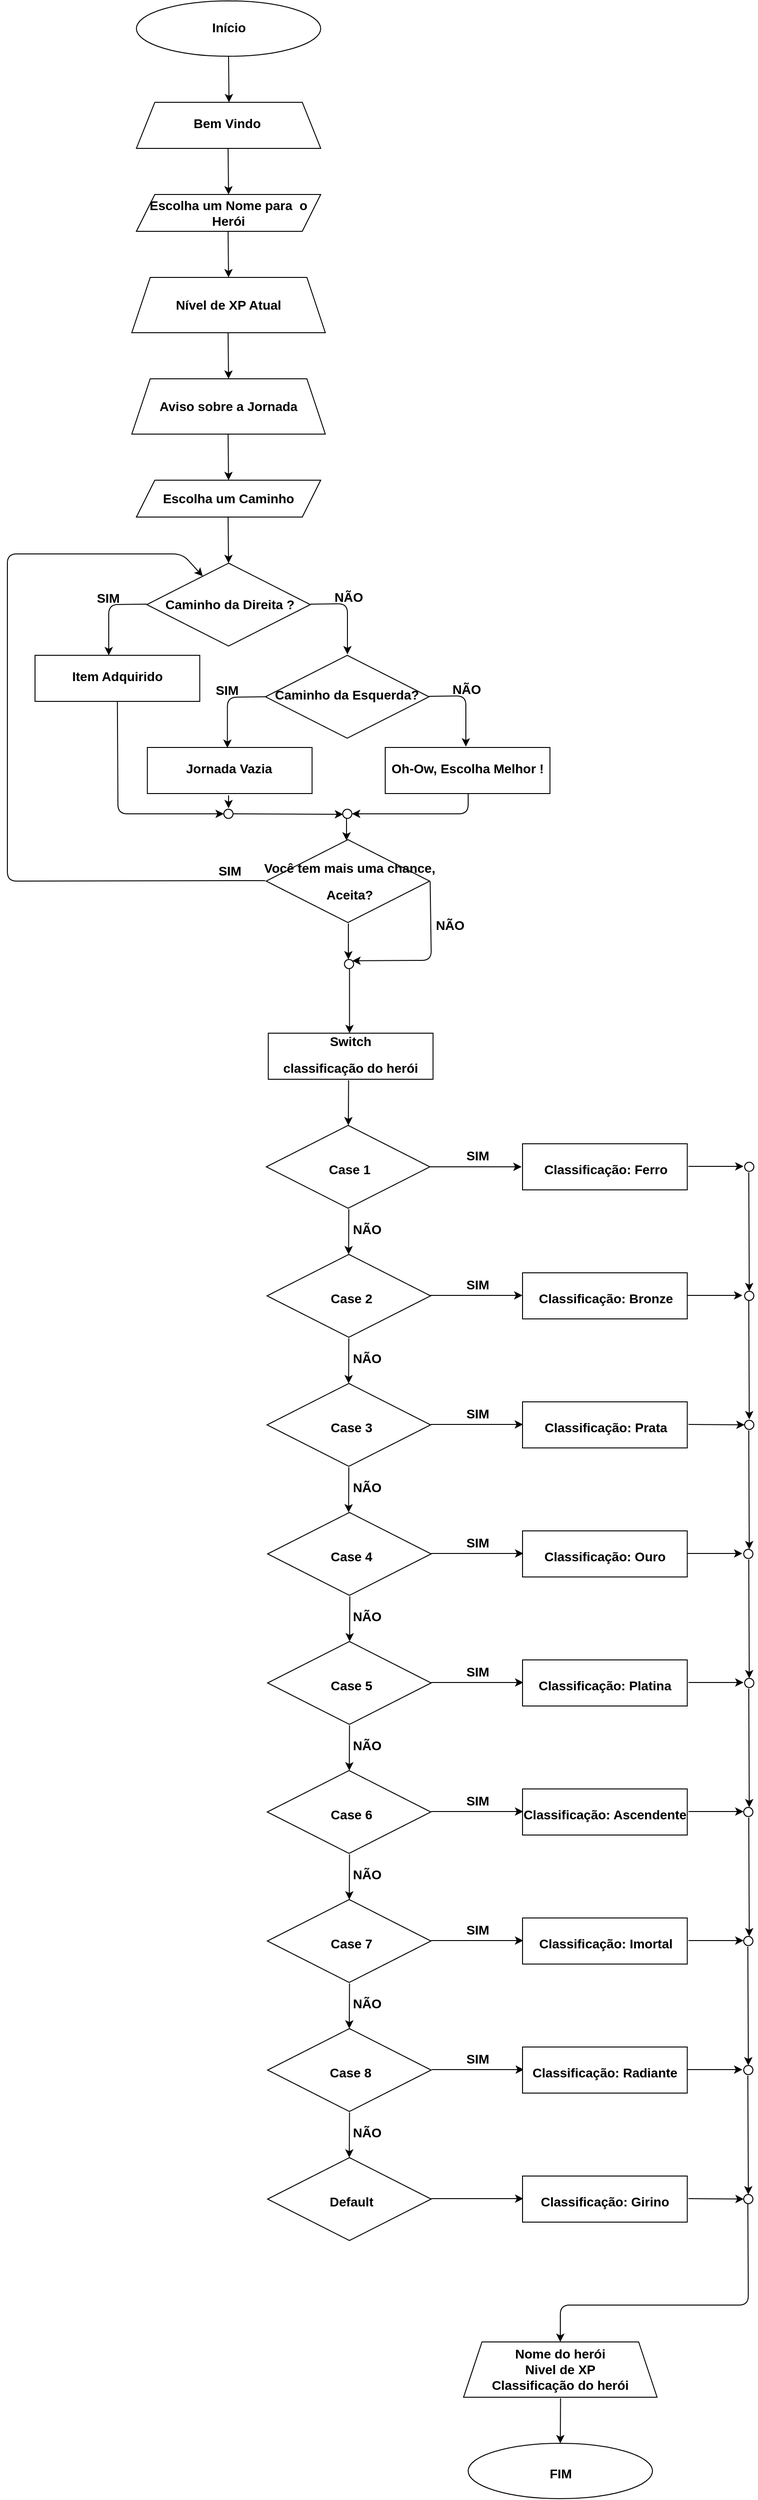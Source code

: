 <mxfile>
    <diagram id="aFlX0NpjBuw2voyJKrS8" name="Page-1">
        <mxGraphModel dx="836" dy="547" grid="1" gridSize="10" guides="1" tooltips="1" connect="1" arrows="1" fold="1" page="1" pageScale="1" pageWidth="850" pageHeight="1100" math="0" shadow="0">
            <root>
                <mxCell id="0"/>
                <mxCell id="1" parent="0"/>
                <mxCell id="10" value="" style="ellipse;whiteSpace=wrap;html=1;" parent="1" vertex="1">
                    <mxGeometry x="180" y="20" width="200" height="60" as="geometry"/>
                </mxCell>
                <mxCell id="12" value="" style="shape=trapezoid;perimeter=trapezoidPerimeter;whiteSpace=wrap;html=1;fixedSize=1;" parent="1" vertex="1">
                    <mxGeometry x="180" y="130" width="200" height="50" as="geometry"/>
                </mxCell>
                <mxCell id="13" value="" style="endArrow=classic;html=1;entryX=0.5;entryY=0;entryDx=0;entryDy=0;" parent="1" edge="1">
                    <mxGeometry width="50" height="50" relative="1" as="geometry">
                        <mxPoint x="279.5" y="180" as="sourcePoint"/>
                        <mxPoint x="280" y="230" as="targetPoint"/>
                    </mxGeometry>
                </mxCell>
                <mxCell id="14" value="&lt;font style=&quot;font-size: 14px;&quot;&gt;Início&lt;/font&gt;" style="text;strokeColor=none;fillColor=none;html=1;fontSize=24;fontStyle=1;verticalAlign=middle;align=center;" parent="1" vertex="1">
                    <mxGeometry x="190" y="26" width="180" height="40" as="geometry"/>
                </mxCell>
                <mxCell id="16" value="&lt;font style=&quot;font-size: 14px;&quot;&gt;Bem Vindo&amp;nbsp;&lt;/font&gt;" style="text;strokeColor=none;fillColor=none;html=1;fontSize=24;fontStyle=1;verticalAlign=middle;align=center;" parent="1" vertex="1">
                    <mxGeometry x="190" y="130" width="180" height="40" as="geometry"/>
                </mxCell>
                <mxCell id="17" value="&lt;b&gt;&lt;font style=&quot;font-size: 14px;&quot;&gt;Escolha um Nome para&amp;nbsp; o Herói&lt;/font&gt;&lt;/b&gt;" style="shape=parallelogram;perimeter=parallelogramPerimeter;whiteSpace=wrap;html=1;fixedSize=1;" parent="1" vertex="1">
                    <mxGeometry x="180" y="230" width="200" height="40" as="geometry"/>
                </mxCell>
                <mxCell id="19" value="" style="endArrow=classic;html=1;entryX=0.5;entryY=0;entryDx=0;entryDy=0;" parent="1" edge="1">
                    <mxGeometry width="50" height="50" relative="1" as="geometry">
                        <mxPoint x="279.5" y="270" as="sourcePoint"/>
                        <mxPoint x="280" y="320" as="targetPoint"/>
                    </mxGeometry>
                </mxCell>
                <mxCell id="20" value="" style="endArrow=classic;html=1;entryX=0.5;entryY=0;entryDx=0;entryDy=0;" parent="1" edge="1">
                    <mxGeometry width="50" height="50" relative="1" as="geometry">
                        <mxPoint x="280" y="80" as="sourcePoint"/>
                        <mxPoint x="280.5" y="130" as="targetPoint"/>
                    </mxGeometry>
                </mxCell>
                <mxCell id="22" value="&lt;b&gt;&lt;font style=&quot;font-size: 14px;&quot;&gt;Nível de XP Atual&lt;/font&gt;&lt;/b&gt;" style="shape=trapezoid;perimeter=trapezoidPerimeter;whiteSpace=wrap;html=1;fixedSize=1;" parent="1" vertex="1">
                    <mxGeometry x="175" y="320" width="210" height="60" as="geometry"/>
                </mxCell>
                <mxCell id="25" value="" style="endArrow=classic;html=1;entryX=0.5;entryY=0;entryDx=0;entryDy=0;" parent="1" edge="1">
                    <mxGeometry width="50" height="50" relative="1" as="geometry">
                        <mxPoint x="279.5" y="380" as="sourcePoint"/>
                        <mxPoint x="280" y="430" as="targetPoint"/>
                    </mxGeometry>
                </mxCell>
                <mxCell id="26" value="&lt;b&gt;&lt;font style=&quot;font-size: 14px;&quot;&gt;Aviso sobre a Jornada&lt;/font&gt;&lt;/b&gt;" style="shape=trapezoid;perimeter=trapezoidPerimeter;whiteSpace=wrap;html=1;fixedSize=1;" parent="1" vertex="1">
                    <mxGeometry x="175" y="430" width="210" height="60" as="geometry"/>
                </mxCell>
                <mxCell id="29" value="" style="endArrow=classic;html=1;entryX=0.5;entryY=0;entryDx=0;entryDy=0;" parent="1" edge="1">
                    <mxGeometry width="50" height="50" relative="1" as="geometry">
                        <mxPoint x="279.5" y="490" as="sourcePoint"/>
                        <mxPoint x="280" y="540" as="targetPoint"/>
                    </mxGeometry>
                </mxCell>
                <mxCell id="30" value="&lt;b&gt;&lt;font style=&quot;font-size: 14px;&quot;&gt;Escolha um Caminho&lt;/font&gt;&lt;/b&gt;" style="shape=parallelogram;perimeter=parallelogramPerimeter;whiteSpace=wrap;html=1;fixedSize=1;" parent="1" vertex="1">
                    <mxGeometry x="180" y="540" width="200" height="40" as="geometry"/>
                </mxCell>
                <mxCell id="31" value="" style="endArrow=classic;html=1;entryX=0.5;entryY=0;entryDx=0;entryDy=0;" parent="1" edge="1">
                    <mxGeometry width="50" height="50" relative="1" as="geometry">
                        <mxPoint x="279.5" y="580" as="sourcePoint"/>
                        <mxPoint x="280" y="630" as="targetPoint"/>
                    </mxGeometry>
                </mxCell>
                <mxCell id="34" value="" style="rhombus;whiteSpace=wrap;html=1;" parent="1" vertex="1">
                    <mxGeometry x="191.25" y="630" width="177.5" height="90" as="geometry"/>
                </mxCell>
                <mxCell id="35" value="&lt;font style=&quot;font-size: 14px;&quot;&gt;Caminho da Direita ?&lt;/font&gt;" style="text;strokeColor=none;fillColor=none;html=1;fontSize=24;fontStyle=1;verticalAlign=middle;align=center;" parent="1" vertex="1">
                    <mxGeometry x="191.25" y="652" width="180" height="40" as="geometry"/>
                </mxCell>
                <mxCell id="38" value="" style="endArrow=classic;html=1;" parent="1" edge="1">
                    <mxGeometry width="50" height="50" relative="1" as="geometry">
                        <mxPoint x="191.25" y="674.5" as="sourcePoint"/>
                        <mxPoint x="150" y="730" as="targetPoint"/>
                        <Array as="points">
                            <mxPoint x="150" y="675"/>
                        </Array>
                    </mxGeometry>
                </mxCell>
                <mxCell id="39" value="" style="endArrow=classic;html=1;" parent="1" edge="1">
                    <mxGeometry width="50" height="50" relative="1" as="geometry">
                        <mxPoint x="369" y="674.5" as="sourcePoint"/>
                        <mxPoint x="409" y="729" as="targetPoint"/>
                        <Array as="points">
                            <mxPoint x="409" y="674"/>
                        </Array>
                    </mxGeometry>
                </mxCell>
                <mxCell id="40" value="" style="rounded=0;whiteSpace=wrap;html=1;" parent="1" vertex="1">
                    <mxGeometry x="70" y="730" width="178.75" height="50" as="geometry"/>
                </mxCell>
                <mxCell id="41" value="&lt;span style=&quot;font-size: 14px;&quot;&gt;Item Adquirido&lt;/span&gt;" style="text;strokeColor=none;fillColor=none;html=1;fontSize=24;fontStyle=1;verticalAlign=middle;align=center;" parent="1" vertex="1">
                    <mxGeometry x="69.38" y="730" width="180" height="40" as="geometry"/>
                </mxCell>
                <mxCell id="44" value="" style="rhombus;whiteSpace=wrap;html=1;" parent="1" vertex="1">
                    <mxGeometry x="320" y="730" width="177.5" height="90" as="geometry"/>
                </mxCell>
                <mxCell id="45" value="&lt;font style=&quot;font-size: 14px;&quot;&gt;Caminho da Esquerda?&lt;/font&gt;" style="text;strokeColor=none;fillColor=none;html=1;fontSize=24;fontStyle=1;verticalAlign=middle;align=center;" parent="1" vertex="1">
                    <mxGeometry x="317.5" y="750" width="180" height="40" as="geometry"/>
                </mxCell>
                <mxCell id="46" value="" style="endArrow=classic;html=1;" parent="1" edge="1">
                    <mxGeometry width="50" height="50" relative="1" as="geometry">
                        <mxPoint x="320" y="775" as="sourcePoint"/>
                        <mxPoint x="278.75" y="830.5" as="targetPoint"/>
                        <Array as="points">
                            <mxPoint x="278.75" y="775.5"/>
                        </Array>
                    </mxGeometry>
                </mxCell>
                <mxCell id="47" value="" style="endArrow=classic;html=1;" parent="1" edge="1">
                    <mxGeometry width="50" height="50" relative="1" as="geometry">
                        <mxPoint x="497.5" y="774.5" as="sourcePoint"/>
                        <mxPoint x="537.5" y="829" as="targetPoint"/>
                        <Array as="points">
                            <mxPoint x="537.5" y="774"/>
                        </Array>
                    </mxGeometry>
                </mxCell>
                <mxCell id="48" value="" style="rounded=0;whiteSpace=wrap;html=1;" parent="1" vertex="1">
                    <mxGeometry x="191.88" y="830" width="178.75" height="50" as="geometry"/>
                </mxCell>
                <mxCell id="49" value="" style="rounded=0;whiteSpace=wrap;html=1;" parent="1" vertex="1">
                    <mxGeometry x="450" y="830" width="178.75" height="50" as="geometry"/>
                </mxCell>
                <mxCell id="50" value="&lt;span style=&quot;font-size: 14px;&quot;&gt;Jornada Vazia&amp;nbsp;&lt;/span&gt;" style="text;strokeColor=none;fillColor=none;html=1;fontSize=24;fontStyle=1;verticalAlign=middle;align=center;" parent="1" vertex="1">
                    <mxGeometry x="191.88" y="830" width="180" height="40" as="geometry"/>
                </mxCell>
                <mxCell id="51" value="&lt;span style=&quot;font-size: 14px;&quot;&gt;Oh-Ow, Escolha Melhor !&lt;/span&gt;" style="text;strokeColor=none;fillColor=none;html=1;fontSize=24;fontStyle=1;verticalAlign=middle;align=center;" parent="1" vertex="1">
                    <mxGeometry x="448.75" y="830" width="180" height="40" as="geometry"/>
                </mxCell>
                <mxCell id="52" value="&lt;span style=&quot;font-size: 14px;&quot;&gt;SIM&lt;/span&gt;" style="text;strokeColor=none;fillColor=none;html=1;fontSize=24;fontStyle=1;verticalAlign=middle;align=center;" parent="1" vertex="1">
                    <mxGeometry x="59" y="645" width="180" height="40" as="geometry"/>
                </mxCell>
                <mxCell id="53" value="&lt;span style=&quot;font-size: 14px;&quot;&gt;NÃO&lt;/span&gt;" style="text;strokeColor=none;fillColor=none;html=1;fontSize=24;fontStyle=1;verticalAlign=middle;align=center;" parent="1" vertex="1">
                    <mxGeometry x="319.5" y="644" width="180" height="40" as="geometry"/>
                </mxCell>
                <mxCell id="54" value="&lt;span style=&quot;font-size: 14px;&quot;&gt;SIM&lt;/span&gt;" style="text;strokeColor=none;fillColor=none;html=1;fontSize=24;fontStyle=1;verticalAlign=middle;align=center;" parent="1" vertex="1">
                    <mxGeometry x="187.88" y="745" width="180" height="40" as="geometry"/>
                </mxCell>
                <mxCell id="57" value="&lt;span style=&quot;font-size: 14px;&quot;&gt;NÃO&lt;/span&gt;" style="text;strokeColor=none;fillColor=none;html=1;fontSize=24;fontStyle=1;verticalAlign=middle;align=center;" parent="1" vertex="1">
                    <mxGeometry x="448" y="744" width="180" height="40" as="geometry"/>
                </mxCell>
                <mxCell id="80" value="" style="rhombus;whiteSpace=wrap;html=1;" parent="1" vertex="1">
                    <mxGeometry x="320.75" y="930" width="177.5" height="90" as="geometry"/>
                </mxCell>
                <mxCell id="81" value="&lt;span style=&quot;font-size: 14px;&quot;&gt;Você tem mais uma chance,&lt;br&gt;Aceita?&lt;/span&gt;" style="text;strokeColor=none;fillColor=none;html=1;fontSize=24;fontStyle=1;verticalAlign=middle;align=center;spacing=2;" parent="1" vertex="1">
                    <mxGeometry x="320.75" y="952" width="180" height="40" as="geometry"/>
                </mxCell>
                <mxCell id="90" value="" style="endArrow=classic;html=1;exitX=0.5;exitY=1;exitDx=0;exitDy=0;entryX=0;entryY=0.5;entryDx=0;entryDy=0;" parent="1" source="40" target="96" edge="1">
                    <mxGeometry width="50" height="50" relative="1" as="geometry">
                        <mxPoint x="124" y="970" as="sourcePoint"/>
                        <mxPoint x="200" y="930" as="targetPoint"/>
                        <Array as="points">
                            <mxPoint x="160" y="902"/>
                        </Array>
                    </mxGeometry>
                </mxCell>
                <mxCell id="96" value="" style="ellipse;whiteSpace=wrap;html=1;aspect=fixed;" parent="1" vertex="1">
                    <mxGeometry x="274.88" y="897" width="10" height="10" as="geometry"/>
                </mxCell>
                <mxCell id="102" value="" style="ellipse;whiteSpace=wrap;html=1;aspect=fixed;" parent="1" vertex="1">
                    <mxGeometry x="403.88" y="897" width="10" height="10" as="geometry"/>
                </mxCell>
                <mxCell id="104" value="" style="endArrow=classic;html=1;" parent="1" edge="1">
                    <mxGeometry width="50" height="50" relative="1" as="geometry">
                        <mxPoint x="408" y="907" as="sourcePoint"/>
                        <mxPoint x="408" y="931" as="targetPoint"/>
                    </mxGeometry>
                </mxCell>
                <mxCell id="105" value="" style="endArrow=classic;html=1;entryX=0;entryY=1;entryDx=0;entryDy=0;" parent="1" edge="1">
                    <mxGeometry width="50" height="50" relative="1" as="geometry">
                        <mxPoint x="285" y="902" as="sourcePoint"/>
                        <mxPoint x="404.344" y="902.536" as="targetPoint"/>
                    </mxGeometry>
                </mxCell>
                <mxCell id="107" value="" style="endArrow=classic;html=1;entryX=1;entryY=0.5;entryDx=0;entryDy=0;" parent="1" target="102" edge="1">
                    <mxGeometry width="50" height="50" relative="1" as="geometry">
                        <mxPoint x="540" y="880" as="sourcePoint"/>
                        <mxPoint x="540" y="950" as="targetPoint"/>
                        <Array as="points">
                            <mxPoint x="540" y="902"/>
                        </Array>
                    </mxGeometry>
                </mxCell>
                <mxCell id="108" value="" style="endArrow=classic;html=1;" parent="1" edge="1">
                    <mxGeometry width="50" height="50" relative="1" as="geometry">
                        <mxPoint x="280" y="882" as="sourcePoint"/>
                        <mxPoint x="280" y="896" as="targetPoint"/>
                    </mxGeometry>
                </mxCell>
                <mxCell id="111" value="" style="endArrow=classic;html=1;" parent="1" target="34" edge="1">
                    <mxGeometry width="50" height="50" relative="1" as="geometry">
                        <mxPoint x="319.75" y="974.5" as="sourcePoint"/>
                        <mxPoint x="240" y="620" as="targetPoint"/>
                        <Array as="points">
                            <mxPoint x="40" y="975"/>
                            <mxPoint x="40" y="620"/>
                            <mxPoint x="230" y="620"/>
                        </Array>
                    </mxGeometry>
                </mxCell>
                <mxCell id="112" value="&lt;span style=&quot;font-size: 14px;&quot;&gt;SIM&lt;/span&gt;" style="text;strokeColor=none;fillColor=none;html=1;fontSize=24;fontStyle=1;verticalAlign=middle;align=center;" parent="1" vertex="1">
                    <mxGeometry x="191" y="941" width="180" height="40" as="geometry"/>
                </mxCell>
                <mxCell id="114" value="" style="endArrow=classic;html=1;" parent="1" edge="1">
                    <mxGeometry width="50" height="50" relative="1" as="geometry">
                        <mxPoint x="410" y="1021" as="sourcePoint"/>
                        <mxPoint x="410" y="1060" as="targetPoint"/>
                    </mxGeometry>
                </mxCell>
                <mxCell id="116" value="&lt;span style=&quot;font-size: 14px;&quot;&gt;NÃO&lt;/span&gt;" style="text;strokeColor=none;fillColor=none;html=1;fontSize=24;fontStyle=1;verticalAlign=middle;align=center;" parent="1" vertex="1">
                    <mxGeometry x="430" y="1000" width="180" height="40" as="geometry"/>
                </mxCell>
                <mxCell id="118" value="" style="ellipse;whiteSpace=wrap;html=1;aspect=fixed;" parent="1" vertex="1">
                    <mxGeometry x="405.75" y="1060" width="10" height="10" as="geometry"/>
                </mxCell>
                <mxCell id="120" value="" style="endArrow=classic;html=1;entryX=1;entryY=0;entryDx=0;entryDy=0;" parent="1" target="118" edge="1">
                    <mxGeometry width="50" height="50" relative="1" as="geometry">
                        <mxPoint x="498.75" y="975.5" as="sourcePoint"/>
                        <mxPoint x="552.5" y="975.5" as="targetPoint"/>
                        <Array as="points">
                            <mxPoint x="500" y="1061"/>
                        </Array>
                    </mxGeometry>
                </mxCell>
                <mxCell id="121" value="" style="endArrow=classic;html=1;" edge="1" parent="1">
                    <mxGeometry width="50" height="50" relative="1" as="geometry">
                        <mxPoint x="411.25" y="1070" as="sourcePoint"/>
                        <mxPoint x="411.25" y="1140" as="targetPoint"/>
                    </mxGeometry>
                </mxCell>
                <mxCell id="122" value="" style="rounded=0;whiteSpace=wrap;html=1;" vertex="1" parent="1">
                    <mxGeometry x="323.12" y="1140" width="178.75" height="50" as="geometry"/>
                </mxCell>
                <mxCell id="123" value="&lt;span style=&quot;font-size: 14px;&quot;&gt;Switch&lt;/span&gt;&lt;div&gt;&lt;span style=&quot;font-size: 14px;&quot;&gt;classificação do herói&lt;/span&gt;&lt;/div&gt;" style="text;strokeColor=none;fillColor=none;html=1;fontSize=24;fontStyle=1;verticalAlign=middle;align=center;" vertex="1" parent="1">
                    <mxGeometry x="321.87" y="1140" width="180" height="40" as="geometry"/>
                </mxCell>
                <mxCell id="124" value="" style="endArrow=classic;html=1;" edge="1" parent="1">
                    <mxGeometry width="50" height="50" relative="1" as="geometry">
                        <mxPoint x="410.25" y="1191" as="sourcePoint"/>
                        <mxPoint x="410" y="1240" as="targetPoint"/>
                    </mxGeometry>
                </mxCell>
                <mxCell id="125" value="" style="rhombus;whiteSpace=wrap;html=1;" vertex="1" parent="1">
                    <mxGeometry x="321" y="1240" width="177.5" height="90" as="geometry"/>
                </mxCell>
                <mxCell id="126" value="&lt;span style=&quot;font-size: 14px;&quot;&gt;Case 1&lt;/span&gt;" style="text;strokeColor=none;fillColor=none;html=1;fontSize=24;fontStyle=1;verticalAlign=middle;align=center;" vertex="1" parent="1">
                    <mxGeometry x="321" y="1265" width="180" height="40" as="geometry"/>
                </mxCell>
                <mxCell id="128" value="" style="endArrow=classic;html=1;" edge="1" parent="1">
                    <mxGeometry width="50" height="50" relative="1" as="geometry">
                        <mxPoint x="498" y="1285" as="sourcePoint"/>
                        <mxPoint x="598" y="1285" as="targetPoint"/>
                    </mxGeometry>
                </mxCell>
                <mxCell id="129" value="" style="endArrow=classic;html=1;" edge="1" parent="1">
                    <mxGeometry width="50" height="50" relative="1" as="geometry">
                        <mxPoint x="410.5" y="1331" as="sourcePoint"/>
                        <mxPoint x="410.25" y="1380" as="targetPoint"/>
                    </mxGeometry>
                </mxCell>
                <mxCell id="130" value="" style="rhombus;whiteSpace=wrap;html=1;" vertex="1" parent="1">
                    <mxGeometry x="321.74" y="1380" width="177.5" height="90" as="geometry"/>
                </mxCell>
                <mxCell id="131" value="" style="endArrow=classic;html=1;" edge="1" parent="1">
                    <mxGeometry width="50" height="50" relative="1" as="geometry">
                        <mxPoint x="410.5" y="1471" as="sourcePoint"/>
                        <mxPoint x="410.25" y="1520" as="targetPoint"/>
                    </mxGeometry>
                </mxCell>
                <mxCell id="132" value="" style="rhombus;whiteSpace=wrap;html=1;" vertex="1" parent="1">
                    <mxGeometry x="321.75" y="1520" width="177.5" height="90" as="geometry"/>
                </mxCell>
                <mxCell id="133" value="" style="endArrow=classic;html=1;" edge="1" parent="1">
                    <mxGeometry width="50" height="50" relative="1" as="geometry">
                        <mxPoint x="410.5" y="1611" as="sourcePoint"/>
                        <mxPoint x="410.25" y="1660" as="targetPoint"/>
                    </mxGeometry>
                </mxCell>
                <mxCell id="134" value="" style="rhombus;whiteSpace=wrap;html=1;" vertex="1" parent="1">
                    <mxGeometry x="322.37" y="1660" width="177.5" height="90" as="geometry"/>
                </mxCell>
                <mxCell id="135" value="" style="endArrow=classic;html=1;" edge="1" parent="1">
                    <mxGeometry width="50" height="50" relative="1" as="geometry">
                        <mxPoint x="411.62" y="1751" as="sourcePoint"/>
                        <mxPoint x="411.37" y="1800" as="targetPoint"/>
                    </mxGeometry>
                </mxCell>
                <mxCell id="136" value="" style="rhombus;whiteSpace=wrap;html=1;" vertex="1" parent="1">
                    <mxGeometry x="322.37" y="1800" width="177.5" height="90" as="geometry"/>
                </mxCell>
                <mxCell id="137" value="" style="endArrow=classic;html=1;" edge="1" parent="1">
                    <mxGeometry width="50" height="50" relative="1" as="geometry">
                        <mxPoint x="411.25" y="1891" as="sourcePoint"/>
                        <mxPoint x="411" y="1940" as="targetPoint"/>
                    </mxGeometry>
                </mxCell>
                <mxCell id="138" value="" style="rhombus;whiteSpace=wrap;html=1;" vertex="1" parent="1">
                    <mxGeometry x="322" y="1940" width="177.5" height="90" as="geometry"/>
                </mxCell>
                <mxCell id="139" value="" style="endArrow=classic;html=1;" edge="1" parent="1">
                    <mxGeometry width="50" height="50" relative="1" as="geometry">
                        <mxPoint x="411.25" y="2031" as="sourcePoint"/>
                        <mxPoint x="411" y="2080" as="targetPoint"/>
                    </mxGeometry>
                </mxCell>
                <mxCell id="140" value="" style="rhombus;whiteSpace=wrap;html=1;" vertex="1" parent="1">
                    <mxGeometry x="322.12" y="2080" width="177.5" height="90" as="geometry"/>
                </mxCell>
                <mxCell id="141" value="" style="endArrow=classic;html=1;" edge="1" parent="1">
                    <mxGeometry width="50" height="50" relative="1" as="geometry">
                        <mxPoint x="411.25" y="2171" as="sourcePoint"/>
                        <mxPoint x="411" y="2220" as="targetPoint"/>
                    </mxGeometry>
                </mxCell>
                <mxCell id="142" value="" style="rhombus;whiteSpace=wrap;html=1;" vertex="1" parent="1">
                    <mxGeometry x="322.37" y="2220" width="177.5" height="90" as="geometry"/>
                </mxCell>
                <mxCell id="143" value="" style="endArrow=classic;html=1;" edge="1" parent="1">
                    <mxGeometry width="50" height="50" relative="1" as="geometry">
                        <mxPoint x="411.25" y="2311" as="sourcePoint"/>
                        <mxPoint x="411" y="2360" as="targetPoint"/>
                    </mxGeometry>
                </mxCell>
                <mxCell id="144" value="" style="rhombus;whiteSpace=wrap;html=1;" vertex="1" parent="1">
                    <mxGeometry x="322.37" y="2360" width="177.5" height="90" as="geometry"/>
                </mxCell>
                <mxCell id="145" value="" style="endArrow=classic;html=1;" edge="1" parent="1">
                    <mxGeometry width="50" height="50" relative="1" as="geometry">
                        <mxPoint x="498.87" y="1424.5" as="sourcePoint"/>
                        <mxPoint x="598.87" y="1424.5" as="targetPoint"/>
                    </mxGeometry>
                </mxCell>
                <mxCell id="146" value="" style="endArrow=classic;html=1;" edge="1" parent="1">
                    <mxGeometry width="50" height="50" relative="1" as="geometry">
                        <mxPoint x="499.5" y="1564.5" as="sourcePoint"/>
                        <mxPoint x="599.5" y="1564.5" as="targetPoint"/>
                    </mxGeometry>
                </mxCell>
                <mxCell id="147" value="" style="endArrow=classic;html=1;" edge="1" parent="1">
                    <mxGeometry width="50" height="50" relative="1" as="geometry">
                        <mxPoint x="499.87" y="1704.5" as="sourcePoint"/>
                        <mxPoint x="599.87" y="1704.5" as="targetPoint"/>
                    </mxGeometry>
                </mxCell>
                <mxCell id="148" value="" style="endArrow=classic;html=1;" edge="1" parent="1">
                    <mxGeometry width="50" height="50" relative="1" as="geometry">
                        <mxPoint x="499.87" y="1844.5" as="sourcePoint"/>
                        <mxPoint x="599.87" y="1844.5" as="targetPoint"/>
                    </mxGeometry>
                </mxCell>
                <mxCell id="149" value="" style="endArrow=classic;html=1;" edge="1" parent="1">
                    <mxGeometry width="50" height="50" relative="1" as="geometry">
                        <mxPoint x="499.75" y="1984.5" as="sourcePoint"/>
                        <mxPoint x="599.75" y="1984.5" as="targetPoint"/>
                    </mxGeometry>
                </mxCell>
                <mxCell id="150" value="" style="endArrow=classic;html=1;" edge="1" parent="1">
                    <mxGeometry width="50" height="50" relative="1" as="geometry">
                        <mxPoint x="499.75" y="2124.5" as="sourcePoint"/>
                        <mxPoint x="599.75" y="2124.5" as="targetPoint"/>
                    </mxGeometry>
                </mxCell>
                <mxCell id="151" value="" style="endArrow=classic;html=1;" edge="1" parent="1">
                    <mxGeometry width="50" height="50" relative="1" as="geometry">
                        <mxPoint x="500.5" y="2264.5" as="sourcePoint"/>
                        <mxPoint x="600.5" y="2264.5" as="targetPoint"/>
                    </mxGeometry>
                </mxCell>
                <mxCell id="152" value="" style="endArrow=classic;html=1;" edge="1" parent="1">
                    <mxGeometry width="50" height="50" relative="1" as="geometry">
                        <mxPoint x="499.87" y="2404.5" as="sourcePoint"/>
                        <mxPoint x="599.87" y="2404.5" as="targetPoint"/>
                    </mxGeometry>
                </mxCell>
                <mxCell id="153" value="&lt;span style=&quot;font-size: 14px;&quot;&gt;Case 2&lt;/span&gt;&lt;span style=&quot;font-family: monospace; font-size: 0px; font-weight: 400; text-align: start;&quot;&gt;%3CmxGraphModel%3E%3Croot%3E%3CmxCell%20id%3D%220%22%2F%3E%3CmxCell%20id%3D%221%22%20parent%3D%220%22%2F%3E%3CmxCell%20id%3D%222%22%20value%3D%22%26lt%3Bspan%20style%3D%26quot%3Bfont-size%3A%2014px%3B%26quot%3B%26gt%3BCase%201%26lt%3B%2Fspan%26gt%3B%22%20style%3D%22text%3BstrokeColor%3Dnone%3BfillColor%3Dnone%3Bhtml%3D1%3BfontSize%3D24%3BfontStyle%3D1%3BverticalAlign%3Dmiddle%3Balign%3Dcenter%3B%22%20vertex%3D%221%22%20parent%3D%221%22%3E%3CmxGeometry%20x%3D%22321%22%20y%3D%221265%22%20width%3D%22180%22%20height%3D%2240%22%20as%3D%22geometry%22%2F%3E%3C%2FmxCell%3E%3C%2Froot%3E%3C%2FmxGraphModel%3E&lt;/span&gt;" style="text;strokeColor=none;fillColor=none;html=1;fontSize=24;fontStyle=1;verticalAlign=middle;align=center;" vertex="1" parent="1">
                    <mxGeometry x="323.12" y="1405" width="180" height="40" as="geometry"/>
                </mxCell>
                <mxCell id="154" value="&lt;span style=&quot;font-size: 14px;&quot;&gt;Case 3&lt;/span&gt;&lt;span style=&quot;font-family: monospace; font-size: 0px; font-weight: 400; text-align: start;&quot;&gt;%3CmxGraphModel%3E%3Croot%3E%3CmxCell%20id%3D%220%22%2F%3E%3CmxCell%20id%3D%221%22%20parent%3D%220%22%2F%3E%3CmxCell%20id%3D%222%22%20value%3D%22%26lt%3Bspan%20style%3D%26quot%3Bfont-size%3A%2014px%3B%26quot%3B%26gt%3BCase%201%26lt%3B%2Fspan%26gt%3B%22%20style%3D%22text%3BstrokeColor%3Dnone%3BfillColor%3Dnone%3Bhtml%3D1%3BfontSize%3D24%3BfontStyle%3D1%3BverticalAlign%3Dmiddle%3Balign%3Dcenter%3B%22%20vertex%3D%221%22%20parent%3D%221%22%3E%3CmxGeometry%20x%3D%22321%22%20y%3D%221265%22%20width%3D%22180%22%20height%3D%2240%22%20as%3D%22geometry%22%2F%3E%3C%2FmxCell%3E%3C%2Froot%3E%3C%2FmxGraphModel%3&lt;/span&gt;" style="text;strokeColor=none;fillColor=none;html=1;fontSize=24;fontStyle=1;verticalAlign=middle;align=center;" vertex="1" parent="1">
                    <mxGeometry x="323.12" y="1545" width="180" height="40" as="geometry"/>
                </mxCell>
                <mxCell id="155" value="&lt;span style=&quot;font-size: 14px;&quot;&gt;Case 4&lt;/span&gt;&lt;span style=&quot;font-family: monospace; font-size: 0px; font-weight: 400; text-align: start;&quot;&gt;%3CmxGraphModel%3E%3Croot%3E%3CmxCell%20id%3D%220%22%2F%3E%3CmxCell%20id%3D%221%22%20parent%3D%220%22%2F%3E%3CmxCell%20id%3D%222%22%20value%3D%22%26lt%3Bspan%20style%3D%26quot%3Bfont-size%3A%2014px%3B%26quot%3B%26gt%3BCase%201%26lt%3B%2Fspan%26gt%3B%22%20style%3D%22text%3BstrokeColor%3Dnone%3BfillColor%3Dnone%3Bhtml%3D1%3BfontSize%3D24%3BfontStyle%3D1%3BverticalAlign%3Dmiddle%3Balign%3Dcenter%3B%22%20vertex%3D%221%22%20parent%3D%221%22%3E%3CmxGeometry%20x%3D%22321%22%20y%3D%221265%22%20width%3D%22180%22%20height%3D%2240%22%20as%3D%22geometry%22%2F%3E%3C%2FmxCell%3E%3C%2Froot%3E%3C%2FmxGraphModel%3&lt;/span&gt;" style="text;strokeColor=none;fillColor=none;html=1;fontSize=24;fontStyle=1;verticalAlign=middle;align=center;" vertex="1" parent="1">
                    <mxGeometry x="323.12" y="1685" width="180" height="40" as="geometry"/>
                </mxCell>
                <mxCell id="156" value="&lt;span style=&quot;font-size: 14px;&quot;&gt;Case 5&lt;/span&gt;&lt;span style=&quot;font-family: monospace; font-size: 0px; font-weight: 400; text-align: start;&quot;&gt;%3CmxGraphModel%3E%3Croot%3E%3CmxCell%20id%3D%220%22%2F%3E%3CmxCell%20id%3D%221%22%20parent%3D%220%22%2F%3E%3CmxCell%20id%3D%222%22%20value%3D%22%26lt%3Bspan%20style%3D%26quot%3Bfont-size%3A%2014px%3B%26quot%3B%26gt%3BCase%201%26lt%3B%2Fspan%26gt%3B%22%20style%3D%22text%3BstrokeColor%3Dnone%3BfillColor%3Dnone%3Bhtml%3D1%3BfontSize%3D24%3BfontStyle%3D1%3BverticalAlign%3Dmiddle%3Balign%3Dcenter%3B%22%20vertex%3D%221%22%20parent%3D%221%22%3E%3CmxGeometry%20x%3D%22321%22%20y%3D%221265%22%20width%3D%22180%22%20height%3D%2240%22%20as%3D%22geometry%22%2F%3E%3C%2FmxCell%3E%3C%2Froot%3E%3C%2FmxGraphModel%&lt;/span&gt;" style="text;strokeColor=none;fillColor=none;html=1;fontSize=24;fontStyle=1;verticalAlign=middle;align=center;" vertex="1" parent="1">
                    <mxGeometry x="323.12" y="1825" width="180" height="40" as="geometry"/>
                </mxCell>
                <mxCell id="157" value="&lt;span style=&quot;font-size: 14px;&quot;&gt;Case 6&lt;/span&gt;&lt;span style=&quot;font-family: monospace; font-size: 0px; font-weight: 400; text-align: start;&quot;&gt;%3CmxGraphModel%3E%3Croot%3E%3CmxCell%20id%3D%220%22%2F%3E%3CmxCell%20id%3D%221%22%20parent%3D%220%22%2F%3E%3CmxCell%20id%3D%222%22%20value%3D%22%26lt%3Bspan%20style%3D%26quot%3Bfont-size%3A%2014px%3B%26quot%3B%26gt%3BCase%205%26lt%3B%2Fspan%26gt%3B%26lt%3Bspan%20style%3D%26quot%3Bfont-family%3A%20monospace%3B%20font-size%3A%200px%3B%20font-weight%3A%20400%3B%20text-align%3A%20start%3B%26quot%3B%26gt%3B%253CmxGraphModel%253E%253Croot%253E%253CmxCell%2520id%253D%25220%2522%252F%253E%253CmxCell%2520id%253D%25221%2522%2520parent%253D%25220%2522%252F%253E%253CmxCell%2520id%253D%25222%2522%2520value%253D%2522%2526lt%253Bspan%2520style%253D%2526quot%253Bfont-size%253A%252014px%253B%2526quot%253B%2526gt%253BCase%25201%2526lt%253B%252Fspan%2526gt%253B%2522%2520style%253D%2522text%253BstrokeColor%253Dnone%253BfillColor%253Dnone%253Bhtml%253D1%253BfontSize%253D24%253BfontStyle%253D1%253BverticalAlign%253Dmiddle%253Balign%253Dcenter%253B%2522%2520vertex%253D%25221%2522%2520parent%253D%25221%2522%253E%253CmxGeometry%2520x%253D%2522321%2522%2520y%253D%25221265%2522%2520width%253D%2522180%2522%2520height%253D%252240%2522%2520as%253D%2522geometry%2522%252F%253E%253C%252FmxCell%253E%253C%252Froot%253E%253C%252FmxGraphModel%25%26lt%3B%2Fspan%26gt%3B%22%20style%3D%22text%3BstrokeColor%3Dnone%3BfillColor%3Dnone%3Bhtml%3D1%3BfontSize%3D24%3BfontStyle%3D1%3BverticalAlign%3Dmiddle%3Balign%3Dcenter%3B%22%20vertex%3D%221%22%20parent%3D%221%22%3E%3CmxGeometry%20x%3D%22323.12%22%20y%3D%221825%22%20width%3D%22180%22%20height%3D%2240%22%20as%3D%22geometry%22%2F%3E%3C%2FmxCell%3E%3C%2Froot%3E%3C%2FmxGraphModel%3E&lt;/span&gt;&lt;span style=&quot;font-family: monospace; font-size: 0px; font-weight: 400; text-align: start;&quot;&gt;%3CmxGraphModel%3E%3Croot%3E%3CmxCell%20id%3D%220%22%2F%3E%3CmxCell%20id%3D%221%22%20parent%3D%220%22%2F%3E%3CmxCell%20id%3D%222%22%20value%3D%22%26lt%3Bspan%20style%3D%26quot%3Bfont-size%3A%2014px%3B%26quot%3B%26gt%3BCase%201%26lt%3B%2Fspan%26gt%3B%22%20style%3D%22text%3BstrokeColor%3Dnone%3BfillColor%3Dnone%3Bhtml%3D1%3BfontSize%3D24%3BfontStyle%3D1%3BverticalAlign%3Dmiddle%3Balign%3Dcenter%3B%22%20vertex%3D%221%22%20parent%3D%221%22%3E%3CmxGeometry%20x%3D%22321%22%20y%3D%221265%22%20width%3D%22180%22%20height%3D%2240%22%20as%3D%22geometry%22%2F%3E%3C%2FmxCell%3E%3C%2Froot%3E%3C%2FmxGraphModel%&lt;/span&gt;" style="text;strokeColor=none;fillColor=none;html=1;fontSize=24;fontStyle=1;verticalAlign=middle;align=center;" vertex="1" parent="1">
                    <mxGeometry x="323.12" y="1965" width="180" height="40" as="geometry"/>
                </mxCell>
                <mxCell id="158" value="&lt;span style=&quot;font-size: 14px;&quot;&gt;Case 7&lt;/span&gt;&lt;span style=&quot;font-family: monospace; font-size: 0px; font-weight: 400; text-align: start;&quot;&gt;%3CmxGraphModel%3E%3Croot%3E%3CmxCell%20id%3D%220%22%2F%3E%3CmxCell%20id%3D%221%22%20parent%3D%220%22%2F%3E%3CmxCell%20id%3D%222%22%20value%3D%22%26lt%3Bspan%20style%3D%26quot%3Bfont-size%3A%2014px%3B%26quot%3B%26gt%3BCase%205%26lt%3B%2Fspan%26gt%3B%26lt%3Bspan%20style%3D%26quot%3Bfont-family%3A%20monospace%3B%20font-size%3A%200px%3B%20font-weight%3A%20400%3B%20text-align%3A%20start%3B%26quot%3B%26gt%3B%253CmxGraphModel%253E%253Croot%253E%253CmxCell%2520id%253D%25220%2522%252F%253E%253CmxCell%2520id%253D%25221%2522%2520parent%253D%25220%2522%252F%253E%253CmxCell%2520id%253D%25222%2522%2520value%253D%2522%2526lt%253Bspan%2520style%253D%2526quot%253Bfont-size%253A%252014px%253B%2526quot%253B%2526gt%253BCase%25201%2526lt%253B%252Fspan%2526gt%253B%2522%2520style%253D%2522text%253BstrokeColor%253Dnone%253BfillColor%253Dnone%253Bhtml%253D1%253BfontSize%253D24%253BfontStyle%253D1%253BverticalAlign%253Dmiddle%253Balign%253Dcenter%253B%2522%2520vertex%253D%25221%2522%2520parent%253D%25221%2522%253E%253CmxGeometry%2520x%253D%2522321%2522%2520y%253D%25221265%2522%2520width%253D%2522180%2522%2520height%253D%252240%2522%2520as%253D%2522geometry%2522%252F%253E%253C%252FmxCell%253E%253C%252Froot%253E%253C%252FmxGraphModel%25%26lt%3B%2Fspan%26gt%3B%22%20style%3D%22text%3BstrokeColor%3Dnone%3BfillColor%3Dnone%3Bhtml%3D1%3BfontSize%3D24%3BfontStyle%3D1%3BverticalAlign%3Dmiddle%3Balign%3Dcenter%3B%22%20vertex%3D%221%22%20parent%3D%221%22%3E%3CmxGeometry%20x%3D%22323.12%22%20y%3D%221825%22%20width%3D%22180%22%20height%3D%2240%22%20as%3D%22geometry%22%2F%3E%3C%2FmxCell%3E%3C%2Froot%3E%3C%2FmxGraphModel%3E&lt;/span&gt;&lt;span style=&quot;font-family: monospace; font-size: 0px; font-weight: 400; text-align: start;&quot;&gt;%3CmxGraphModel%3E%3Croot%3E%3CmxCell%20id%3D%220%22%2F%3E%3CmxCell%20id%3D%221%22%20parent%3D%220%22%2F%3E%3CmxCell%20id%3D%222%22%20value%3D%22%26lt%3Bspan%20style%3D%26quot%3Bfont-size%3A%2014px%3B%26quot%3B%26gt%3BCase%201%26lt%3B%2Fspan%26gt%3B%22%20style%3D%22text%3BstrokeColor%3Dnone%3BfillColor%3Dnone%3Bhtml%3D1%3BfontSize%3D24%3BfontStyle%3D1%3BverticalAlign%3Dmiddle%3Balign%3Dcenter%3B%22%20vertex%3D%221%22%20parent%3D%221%22%3E%3CmxGeometry%20x%3D%22321%22%20y%3D%221265%22%20width%3D%22180%22%20height%3D%2240%22%20as%3D%22geometry%22%2F%3E%3C%2FmxCell%3E%3C%2Froot%3E%3C%2FmxGraphModel%&lt;/span&gt;" style="text;strokeColor=none;fillColor=none;html=1;fontSize=24;fontStyle=1;verticalAlign=middle;align=center;" vertex="1" parent="1">
                    <mxGeometry x="323.12" y="2105" width="180" height="40" as="geometry"/>
                </mxCell>
                <mxCell id="159" value="&lt;span style=&quot;font-size: 14px;&quot;&gt;Case 8&lt;/span&gt;&lt;span style=&quot;font-family: monospace; font-size: 0px; font-weight: 400; text-align: start;&quot;&gt;%3CmxGraphModel%3E%3Croot%3E%3CmxCell%20id%3D%220%22%2F%3E%3CmxCell%20id%3D%221%22%20parent%3D%220%22%2F%3E%3CmxCell%20id%3D%222%22%20value%3D%22%26lt%3Bspan%20style%3D%26quot%3Bfont-size%3A%2014px%3B%26quot%3B%26gt%3BCase%205%26lt%3B%2Fspan%26gt%3B%26lt%3Bspan%20style%3D%26quot%3Bfont-family%3A%20monospace%3B%20font-size%3A%200px%3B%20font-weight%3A%20400%3B%20text-align%3A%20start%3B%26quot%3B%26gt%3B%253CmxGraphModel%253E%253Croot%253E%253CmxCell%2520id%253D%25220%2522%252F%253E%253CmxCell%2520id%253D%25221%2522%2520parent%253D%25220%2522%252F%253E%253CmxCell%2520id%253D%25222%2522%2520value%253D%2522%2526lt%253Bspan%2520style%253D%2526quot%253Bfont-size%253A%252014px%253B%2526quot%253B%2526gt%253BCase%25201%2526lt%253B%252Fspan%2526gt%253B%2522%2520style%253D%2522text%253BstrokeColor%253Dnone%253BfillColor%253Dnone%253Bhtml%253D1%253BfontSize%253D24%253BfontStyle%253D1%253BverticalAlign%253Dmiddle%253Balign%253Dcenter%253B%2522%2520vertex%253D%25221%2522%2520parent%253D%25221%2522%253E%253CmxGeometry%2520x%253D%2522321%2522%2520y%253D%25221265%2522%2520width%253D%2522180%2522%2520height%253D%252240%2522%2520as%253D%2522geometry%2522%252F%253E%253C%252FmxCell%253E%253C%252Froot%253E%253C%252FmxGraphModel%25%26lt%3B%2Fspan%26gt%3B%22%20style%3D%22text%3BstrokeColor%3Dnone%3BfillColor%3Dnone%3Bhtml%3D1%3BfontSize%3D24%3BfontStyle%3D1%3BverticalAlign%3Dmiddle%3Balign%3Dcenter%3B%22%20vertex%3D%221%22%20parent%3D%221%22%3E%3CmxGeometry%20x%3D%22323.12%22%20y%3D%221825%22%20width%3D%22180%22%20height%3D%2240%22%20as%3D%22geometry%22%2F%3E%3C%2FmxCell%3E%3C%2Froot%3E%3C%2FmxGraphModel%3E&lt;/span&gt;&lt;span style=&quot;font-family: monospace; font-size: 0px; font-weight: 400; text-align: start;&quot;&gt;%3CmxGraphModel%3E%3Croot%3E%3CmxCell%20id%3D%220%22%2F%3E%3CmxCell%20id%3D%221%22%20parent%3D%220%22%2F%3E%3CmxCell%20id%3D%222%22%20value%3D%22%26lt%3Bspan%20style%3D%26quot%3Bfont-size%3A%2014px%3B%26quot%3B%26gt%3BCase%201%26lt%3B%2Fspan%26gt%3B%22%20style%3D%22text%3BstrokeColor%3Dnone%3BfillColor%3Dnone%3Bhtml%3D1%3BfontSize%3D24%3BfontStyle%3D1%3BverticalAlign%3Dmiddle%3Balign%3Dcenter%3B%22%20vertex%3D%221%22%20parent%3D%221%22%3E%3CmxGeometry%20x%3D%22321%22%20y%3D%221265%22%20width%3D%22180%22%20height%3D%2240%22%20as%3D%22geometry%22%2F%3E%3C%2FmxCell%3E%3C%2Froot%3E%3C%2FmxGraphModel%&lt;/span&gt;" style="text;strokeColor=none;fillColor=none;html=1;fontSize=24;fontStyle=1;verticalAlign=middle;align=center;" vertex="1" parent="1">
                    <mxGeometry x="322.12" y="2245" width="180" height="40" as="geometry"/>
                </mxCell>
                <mxCell id="160" value="&lt;div style=&quot;text-align: center;&quot;&gt;&lt;span style=&quot;background-color: transparent; text-align: start; font-size: 14px;&quot;&gt;Default&lt;/span&gt;&lt;span style=&quot;background-color: transparent; font-family: monospace; font-size: 0px; font-weight: 400; text-align: start;&quot;&gt;%3CmxGraphModel%3E%3Croot%3E%3CmxCell%20id%3D%220%22%2F%3E%3CmxCell%20id%3D%221%22%20parent%3D%220%22%2F%3E%3CmxCell%20id%3D%222%22%20value%3D%22%26lt%3Bspan%20style%3D%26quot%3Bfont-size%3A%2014px%3B%26quot%3B%26gt%3BCase%205%26lt%3B%2Fspan%26gt%3B%26lt%3Bspan%20style%3D%26quot%3Bfont-family%3A%20monospace%3B%20font-size%3A%200px%3B%20font-weight%3A%20400%3B%20text-align%3A%20start%3B%26quot%3B%26gt%3B%253CmxGraphModel%253E%253Croot%253E%253CmxCell%2520id%253D%25220%2522%252F%253E%253CmxCell%2520id%253D%25221%2522%2520parent%253D%25220%2522%252F%253E%253CmxCell%2520id%253D%25222%2522%2520value%253D%2522%2526lt%253Bspan%2520style%253D%2526quot%253Bfont-size%253A%252014px%253B%2526quot%253B%2526gt%253BCase%25201%2526lt%253B%252Fspan%2526gt%253B%2522%2520style%253D%2522text%253BstrokeColor%253Dnone%253BfillColor%253Dnone%253Bhtml%253D1%253BfontSize%253D24%253BfontStyle%253D1%253BverticalAlign%253Dmiddle%253Balign%253Dcenter%253B%2522%2520vertex%253D%25221%2522%2520parent%253D%25221%2522%253E%253CmxGeometry%2520x%253D%2522321%2522%2520y%253D%25221265%2522%2520width%253D%2522180%2522%2520height%253D%252240%2522%2520as%253D%2522geometry%2522%252F%253E%253C%252FmxCell%253E%253C%252Froot%253E%253C%252FmxGraphModel%25%26lt%3B%2Fspan%26gt%3B%22%20style%3D%22text%3BstrokeColor%3Dnone%3BfillColor%3Dnone%3Bhtml%3D1%3BfontSize%3D24%3BfontStyle%3D1%3BverticalAlign%3Dmiddle%3Balign%3Dcenter%3B%22%20vertex%3D%221%22%20parent%3D%221%22%3E%3CmxGeometry%20x%3D%22323.12%22%20y%3D%221825%22%20width%3D%22180%22%20height%3D%2240%22%20as%3D%22geometry%22%2F%3E%3C%2FmxCell%3E%3C%2Froot%3E%3C%2FmxGraphModel%3E&lt;/span&gt;&lt;span style=&quot;background-color: transparent; font-family: monospace; font-size: 0px; font-weight: 400; text-align: start;&quot;&gt;%3CmxGraphModel%3E%3Croot%3E%3CmxCell%20id%3D%220%22%2F%3E%3CmxCell%20id%3D%221%22%20parent%3D%220%22%2F%3E%3CmxCell%20id%3D%222%22%20value%3D%22%26lt%3Bspan%20style%3D%26quot%3Bfont-size%3A%2014px%3B%26quot%3B%26gt%3BCase%201%26lt%3B%2Fspan%26gt%3B%22%20style%3D%22text%3BstrokeColor%3Dnone%3BfillColor%3Dnone%3Bhtml%3D1%3BfontSize%3D24%3BfontStyle%3D1%3BverticalAlign%3Dmiddle%3Balign%3Dcenter%3B%22%20vertex%3D%221%22%20parent%3D%221%22%3E%3CmxGeometry%20x%3D%22321%22%20y%3D%221265%22%20width%3D%22180%22%20height%3D%2240%22%20as%3D%22geometry%22%2F%3E%3C%2FmxCell%3E%3C%2Froot%3E%3C%2FmxGraphModel%&lt;/span&gt;&lt;/div&gt;" style="text;strokeColor=none;fillColor=none;html=1;fontSize=24;fontStyle=1;verticalAlign=middle;align=center;" vertex="1" parent="1">
                    <mxGeometry x="323.12" y="2385" width="180" height="40" as="geometry"/>
                </mxCell>
                <mxCell id="161" value="&lt;span style=&quot;font-size: 14px;&quot;&gt;SIM&lt;/span&gt;" style="text;strokeColor=none;fillColor=none;html=1;fontSize=24;fontStyle=1;verticalAlign=middle;align=center;" vertex="1" parent="1">
                    <mxGeometry x="460" y="1250" width="180" height="40" as="geometry"/>
                </mxCell>
                <mxCell id="164" value="&lt;span style=&quot;font-size: 14px;&quot;&gt;NÃO&lt;/span&gt;" style="text;strokeColor=none;fillColor=none;html=1;fontSize=24;fontStyle=1;verticalAlign=middle;align=center;" vertex="1" parent="1">
                    <mxGeometry x="340" y="1330" width="180" height="40" as="geometry"/>
                </mxCell>
                <mxCell id="165" value="&lt;span style=&quot;font-size: 14px;&quot;&gt;SIM&lt;/span&gt;" style="text;strokeColor=none;fillColor=none;html=1;fontSize=24;fontStyle=1;verticalAlign=middle;align=center;" vertex="1" parent="1">
                    <mxGeometry x="460" y="1390" width="180" height="40" as="geometry"/>
                </mxCell>
                <mxCell id="168" value="&lt;span style=&quot;font-size: 14px;&quot;&gt;NÃO&lt;/span&gt;" style="text;strokeColor=none;fillColor=none;html=1;fontSize=24;fontStyle=1;verticalAlign=middle;align=center;" vertex="1" parent="1">
                    <mxGeometry x="340" y="1470" width="180" height="40" as="geometry"/>
                </mxCell>
                <mxCell id="169" value="&lt;span style=&quot;font-size: 14px;&quot;&gt;SIM&lt;/span&gt;" style="text;strokeColor=none;fillColor=none;html=1;fontSize=24;fontStyle=1;verticalAlign=middle;align=center;" vertex="1" parent="1">
                    <mxGeometry x="460" y="1530" width="180" height="40" as="geometry"/>
                </mxCell>
                <mxCell id="170" value="&lt;span style=&quot;font-size: 14px;&quot;&gt;NÃO&lt;/span&gt;" style="text;strokeColor=none;fillColor=none;html=1;fontSize=24;fontStyle=1;verticalAlign=middle;align=center;" vertex="1" parent="1">
                    <mxGeometry x="340" y="1610" width="180" height="40" as="geometry"/>
                </mxCell>
                <mxCell id="171" value="&lt;span style=&quot;font-size: 14px;&quot;&gt;SIM&lt;/span&gt;" style="text;strokeColor=none;fillColor=none;html=1;fontSize=24;fontStyle=1;verticalAlign=middle;align=center;" vertex="1" parent="1">
                    <mxGeometry x="460" y="1670" width="180" height="40" as="geometry"/>
                </mxCell>
                <mxCell id="172" value="&lt;span style=&quot;font-size: 14px;&quot;&gt;NÃO&lt;/span&gt;" style="text;strokeColor=none;fillColor=none;html=1;fontSize=24;fontStyle=1;verticalAlign=middle;align=center;" vertex="1" parent="1">
                    <mxGeometry x="340" y="1750" width="180" height="40" as="geometry"/>
                </mxCell>
                <mxCell id="173" value="&lt;span style=&quot;font-size: 14px;&quot;&gt;SIM&lt;/span&gt;" style="text;strokeColor=none;fillColor=none;html=1;fontSize=24;fontStyle=1;verticalAlign=middle;align=center;" vertex="1" parent="1">
                    <mxGeometry x="460" y="1810" width="180" height="40" as="geometry"/>
                </mxCell>
                <mxCell id="174" value="&lt;span style=&quot;font-size: 14px;&quot;&gt;NÃO&lt;/span&gt;" style="text;strokeColor=none;fillColor=none;html=1;fontSize=24;fontStyle=1;verticalAlign=middle;align=center;" vertex="1" parent="1">
                    <mxGeometry x="340" y="1890" width="180" height="40" as="geometry"/>
                </mxCell>
                <mxCell id="175" value="&lt;span style=&quot;font-size: 14px;&quot;&gt;SIM&lt;/span&gt;" style="text;strokeColor=none;fillColor=none;html=1;fontSize=24;fontStyle=1;verticalAlign=middle;align=center;" vertex="1" parent="1">
                    <mxGeometry x="460" y="1950" width="180" height="40" as="geometry"/>
                </mxCell>
                <mxCell id="176" value="&lt;span style=&quot;font-size: 14px;&quot;&gt;NÃO&lt;/span&gt;" style="text;strokeColor=none;fillColor=none;html=1;fontSize=24;fontStyle=1;verticalAlign=middle;align=center;" vertex="1" parent="1">
                    <mxGeometry x="340" y="2030" width="180" height="40" as="geometry"/>
                </mxCell>
                <mxCell id="177" value="&lt;span style=&quot;font-size: 14px;&quot;&gt;SIM&lt;/span&gt;" style="text;strokeColor=none;fillColor=none;html=1;fontSize=24;fontStyle=1;verticalAlign=middle;align=center;" vertex="1" parent="1">
                    <mxGeometry x="460" y="2090" width="180" height="40" as="geometry"/>
                </mxCell>
                <mxCell id="182" value="&lt;span style=&quot;font-size: 14px;&quot;&gt;NÃO&lt;/span&gt;" style="text;strokeColor=none;fillColor=none;html=1;fontSize=24;fontStyle=1;verticalAlign=middle;align=center;" vertex="1" parent="1">
                    <mxGeometry x="340" y="2170" width="180" height="40" as="geometry"/>
                </mxCell>
                <mxCell id="183" value="&lt;span style=&quot;font-size: 14px;&quot;&gt;SIM&lt;/span&gt;" style="text;strokeColor=none;fillColor=none;html=1;fontSize=24;fontStyle=1;verticalAlign=middle;align=center;" vertex="1" parent="1">
                    <mxGeometry x="460" y="2230" width="180" height="40" as="geometry"/>
                </mxCell>
                <mxCell id="184" value="&lt;span style=&quot;font-size: 14px;&quot;&gt;NÃO&lt;/span&gt;" style="text;strokeColor=none;fillColor=none;html=1;fontSize=24;fontStyle=1;verticalAlign=middle;align=center;" vertex="1" parent="1">
                    <mxGeometry x="340" y="2310" width="180" height="40" as="geometry"/>
                </mxCell>
                <mxCell id="185" value="" style="rounded=0;whiteSpace=wrap;html=1;" vertex="1" parent="1">
                    <mxGeometry x="599" y="1260" width="178.75" height="50" as="geometry"/>
                </mxCell>
                <mxCell id="186" value="" style="rounded=0;whiteSpace=wrap;html=1;" vertex="1" parent="1">
                    <mxGeometry x="599" y="1400" width="178.75" height="50" as="geometry"/>
                </mxCell>
                <mxCell id="187" value="" style="rounded=0;whiteSpace=wrap;html=1;" vertex="1" parent="1">
                    <mxGeometry x="599" y="1540" width="178.75" height="50" as="geometry"/>
                </mxCell>
                <mxCell id="188" value="" style="rounded=0;whiteSpace=wrap;html=1;" vertex="1" parent="1">
                    <mxGeometry x="599" y="1680" width="178.75" height="50" as="geometry"/>
                </mxCell>
                <mxCell id="189" value="" style="rounded=0;whiteSpace=wrap;html=1;" vertex="1" parent="1">
                    <mxGeometry x="599" y="1820" width="178.75" height="50" as="geometry"/>
                </mxCell>
                <mxCell id="190" value="" style="rounded=0;whiteSpace=wrap;html=1;" vertex="1" parent="1">
                    <mxGeometry x="599" y="1960" width="178.75" height="50" as="geometry"/>
                </mxCell>
                <mxCell id="191" value="" style="rounded=0;whiteSpace=wrap;html=1;" vertex="1" parent="1">
                    <mxGeometry x="599" y="2100" width="178.75" height="50" as="geometry"/>
                </mxCell>
                <mxCell id="192" value="" style="rounded=0;whiteSpace=wrap;html=1;" vertex="1" parent="1">
                    <mxGeometry x="599" y="2240" width="178.75" height="50" as="geometry"/>
                </mxCell>
                <mxCell id="193" value="" style="rounded=0;whiteSpace=wrap;html=1;" vertex="1" parent="1">
                    <mxGeometry x="599" y="2380" width="178.75" height="50" as="geometry"/>
                </mxCell>
                <mxCell id="194" value="&lt;span style=&quot;font-size: 14px;&quot;&gt;Classificação: Ferro&lt;/span&gt;" style="text;strokeColor=none;fillColor=none;html=1;fontSize=24;fontStyle=1;verticalAlign=middle;align=center;" vertex="1" parent="1">
                    <mxGeometry x="599" y="1265" width="180" height="40" as="geometry"/>
                </mxCell>
                <mxCell id="195" value="&lt;span style=&quot;font-size: 14px;&quot;&gt;Classificação: Bronze&lt;/span&gt;" style="text;strokeColor=none;fillColor=none;html=1;fontSize=24;fontStyle=1;verticalAlign=middle;align=center;" vertex="1" parent="1">
                    <mxGeometry x="599" y="1405" width="180" height="40" as="geometry"/>
                </mxCell>
                <mxCell id="196" value="&lt;span style=&quot;font-size: 14px;&quot;&gt;Classificação: Prata&lt;/span&gt;" style="text;strokeColor=none;fillColor=none;html=1;fontSize=24;fontStyle=1;verticalAlign=middle;align=center;" vertex="1" parent="1">
                    <mxGeometry x="599" y="1545" width="180" height="40" as="geometry"/>
                </mxCell>
                <mxCell id="197" value="&lt;span style=&quot;font-size: 14px;&quot;&gt;Classificação: Ouro&lt;/span&gt;" style="text;strokeColor=none;fillColor=none;html=1;fontSize=24;fontStyle=1;verticalAlign=middle;align=center;" vertex="1" parent="1">
                    <mxGeometry x="597.75" y="1685" width="180" height="40" as="geometry"/>
                </mxCell>
                <mxCell id="198" value="&lt;span style=&quot;font-size: 14px;&quot;&gt;Classificação: Platina&lt;/span&gt;" style="text;strokeColor=none;fillColor=none;html=1;fontSize=24;fontStyle=1;verticalAlign=middle;align=center;" vertex="1" parent="1">
                    <mxGeometry x="597.75" y="1825" width="180" height="40" as="geometry"/>
                </mxCell>
                <mxCell id="199" value="&lt;span style=&quot;font-size: 14px;&quot;&gt;Classificação: Ascendente&lt;/span&gt;&lt;span style=&quot;font-family: monospace; font-size: 0px; font-weight: 400; text-align: start;&quot;&gt;%3CmxGraphModel%3E%3Croot%3E%3CmxCell%20id%3D%220%22%2F%3E%3CmxCell%20id%3D%221%22%20parent%3D%220%22%2F%3E%3CmxCell%20id%3D%222%22%20value%3D%22%26lt%3Bspan%20style%3D%26quot%3Bfont-size%3A%2014px%3B%26quot%3B%26gt%3BClassifica%C3%A7%C3%A3o%3A%20Platina%26lt%3B%2Fspan%26gt%3B%22%20style%3D%22text%3BstrokeColor%3Dnone%3BfillColor%3Dnone%3Bhtml%3D1%3BfontSize%3D24%3BfontStyle%3D1%3BverticalAlign%3Dmiddle%3Balign%3Dcenter%3B%22%20vertex%3D%221%22%20parent%3D%221%22%3E%3CmxGeometry%20x%3D%22597.75%22%20y%3D%221825%22%20width%3D%22180%22%20height%3D%2240%22%20as%3D%22geometry%22%2F%3E%3C%2FmxCell%3E%3C%2Froot%3E%3C%2FmxGraphModel%3E&lt;/span&gt;" style="text;strokeColor=none;fillColor=none;html=1;fontSize=24;fontStyle=1;verticalAlign=middle;align=center;" vertex="1" parent="1">
                    <mxGeometry x="597.75" y="1965" width="180" height="40" as="geometry"/>
                </mxCell>
                <mxCell id="200" value="&lt;span style=&quot;font-size: 14px;&quot;&gt;Classificação: Imortal&lt;/span&gt;" style="text;strokeColor=none;fillColor=none;html=1;fontSize=24;fontStyle=1;verticalAlign=middle;align=center;" vertex="1" parent="1">
                    <mxGeometry x="599" y="2105" width="180" height="40" as="geometry"/>
                </mxCell>
                <mxCell id="201" value="&lt;span style=&quot;font-size: 14px;&quot;&gt;Classificação: Radiante&lt;/span&gt;" style="text;strokeColor=none;fillColor=none;html=1;fontSize=24;fontStyle=1;verticalAlign=middle;align=center;" vertex="1" parent="1">
                    <mxGeometry x="597.75" y="2245" width="180" height="40" as="geometry"/>
                </mxCell>
                <mxCell id="202" value="&lt;span style=&quot;font-size: 14px;&quot;&gt;Classificação: Girino&lt;/span&gt;" style="text;strokeColor=none;fillColor=none;html=1;fontSize=24;fontStyle=1;verticalAlign=middle;align=center;" vertex="1" parent="1">
                    <mxGeometry x="597.75" y="2385" width="180" height="40" as="geometry"/>
                </mxCell>
                <mxCell id="203" value="" style="endArrow=classic;html=1;" edge="1" parent="1">
                    <mxGeometry width="50" height="50" relative="1" as="geometry">
                        <mxPoint x="779" y="1284.5" as="sourcePoint"/>
                        <mxPoint x="838.75" y="1284.5" as="targetPoint"/>
                    </mxGeometry>
                </mxCell>
                <mxCell id="204" value="" style="endArrow=classic;html=1;" edge="1" parent="1">
                    <mxGeometry width="50" height="50" relative="1" as="geometry">
                        <mxPoint x="777.75" y="1424.5" as="sourcePoint"/>
                        <mxPoint x="837.5" y="1424.5" as="targetPoint"/>
                    </mxGeometry>
                </mxCell>
                <mxCell id="205" value="" style="endArrow=classic;html=1;" edge="1" parent="1" source="215">
                    <mxGeometry width="50" height="50" relative="1" as="geometry">
                        <mxPoint x="779" y="1564.5" as="sourcePoint"/>
                        <mxPoint x="838.75" y="1564.5" as="targetPoint"/>
                    </mxGeometry>
                </mxCell>
                <mxCell id="206" value="" style="endArrow=classic;html=1;" edge="1" parent="1">
                    <mxGeometry width="50" height="50" relative="1" as="geometry">
                        <mxPoint x="777.75" y="1704.5" as="sourcePoint"/>
                        <mxPoint x="837.5" y="1704.5" as="targetPoint"/>
                    </mxGeometry>
                </mxCell>
                <mxCell id="207" value="" style="endArrow=classic;html=1;" edge="1" parent="1">
                    <mxGeometry width="50" height="50" relative="1" as="geometry">
                        <mxPoint x="779" y="1844.5" as="sourcePoint"/>
                        <mxPoint x="838.75" y="1844.5" as="targetPoint"/>
                    </mxGeometry>
                </mxCell>
                <mxCell id="208" value="" style="endArrow=classic;html=1;" edge="1" parent="1">
                    <mxGeometry width="50" height="50" relative="1" as="geometry">
                        <mxPoint x="779" y="1984.5" as="sourcePoint"/>
                        <mxPoint x="838.75" y="1984.5" as="targetPoint"/>
                    </mxGeometry>
                </mxCell>
                <mxCell id="209" value="" style="endArrow=classic;html=1;" edge="1" parent="1">
                    <mxGeometry width="50" height="50" relative="1" as="geometry">
                        <mxPoint x="779" y="2124.5" as="sourcePoint"/>
                        <mxPoint x="838.75" y="2124.5" as="targetPoint"/>
                    </mxGeometry>
                </mxCell>
                <mxCell id="210" value="" style="endArrow=classic;html=1;" edge="1" parent="1">
                    <mxGeometry width="50" height="50" relative="1" as="geometry">
                        <mxPoint x="777.75" y="2264.5" as="sourcePoint"/>
                        <mxPoint x="837.5" y="2264.5" as="targetPoint"/>
                    </mxGeometry>
                </mxCell>
                <mxCell id="211" value="" style="endArrow=classic;html=1;" edge="1" parent="1" source="223">
                    <mxGeometry width="50" height="50" relative="1" as="geometry">
                        <mxPoint x="779" y="2404.5" as="sourcePoint"/>
                        <mxPoint x="838.75" y="2404.5" as="targetPoint"/>
                    </mxGeometry>
                </mxCell>
                <mxCell id="212" value="" style="endArrow=classic;html=1;entryX=0.5;entryY=0;entryDx=0;entryDy=0;" edge="1" parent="1" target="214">
                    <mxGeometry width="50" height="50" relative="1" as="geometry">
                        <mxPoint x="844.5" y="1291" as="sourcePoint"/>
                        <mxPoint x="844.5" y="1361" as="targetPoint"/>
                    </mxGeometry>
                </mxCell>
                <mxCell id="213" value="" style="ellipse;whiteSpace=wrap;html=1;aspect=fixed;" vertex="1" parent="1">
                    <mxGeometry x="840" y="1280" width="10" height="10" as="geometry"/>
                </mxCell>
                <mxCell id="214" value="" style="ellipse;whiteSpace=wrap;html=1;aspect=fixed;" vertex="1" parent="1">
                    <mxGeometry x="840" y="1420" width="10" height="10" as="geometry"/>
                </mxCell>
                <mxCell id="216" value="" style="endArrow=classic;html=1;" edge="1" parent="1" target="215">
                    <mxGeometry width="50" height="50" relative="1" as="geometry">
                        <mxPoint x="779" y="1564.5" as="sourcePoint"/>
                        <mxPoint x="838.75" y="1564.5" as="targetPoint"/>
                    </mxGeometry>
                </mxCell>
                <mxCell id="215" value="" style="ellipse;whiteSpace=wrap;html=1;aspect=fixed;" vertex="1" parent="1">
                    <mxGeometry x="840" y="1560" width="10" height="10" as="geometry"/>
                </mxCell>
                <mxCell id="217" value="" style="ellipse;whiteSpace=wrap;html=1;aspect=fixed;" vertex="1" parent="1">
                    <mxGeometry x="839" y="1700" width="10" height="10" as="geometry"/>
                </mxCell>
                <mxCell id="218" value="" style="ellipse;whiteSpace=wrap;html=1;aspect=fixed;" vertex="1" parent="1">
                    <mxGeometry x="840" y="1840" width="10" height="10" as="geometry"/>
                </mxCell>
                <mxCell id="220" value="" style="ellipse;whiteSpace=wrap;html=1;aspect=fixed;" vertex="1" parent="1">
                    <mxGeometry x="839" y="1980" width="10" height="10" as="geometry"/>
                </mxCell>
                <mxCell id="221" value="" style="ellipse;whiteSpace=wrap;html=1;aspect=fixed;" vertex="1" parent="1">
                    <mxGeometry x="839" y="2120" width="10" height="10" as="geometry"/>
                </mxCell>
                <mxCell id="222" value="" style="ellipse;whiteSpace=wrap;html=1;aspect=fixed;" vertex="1" parent="1">
                    <mxGeometry x="839" y="2260" width="10" height="10" as="geometry"/>
                </mxCell>
                <mxCell id="224" value="" style="endArrow=classic;html=1;" edge="1" parent="1" target="223">
                    <mxGeometry width="50" height="50" relative="1" as="geometry">
                        <mxPoint x="779" y="2404.5" as="sourcePoint"/>
                        <mxPoint x="838.75" y="2404.5" as="targetPoint"/>
                    </mxGeometry>
                </mxCell>
                <mxCell id="223" value="" style="ellipse;whiteSpace=wrap;html=1;aspect=fixed;" vertex="1" parent="1">
                    <mxGeometry x="839" y="2400" width="10" height="10" as="geometry"/>
                </mxCell>
                <mxCell id="225" value="" style="endArrow=classic;html=1;entryX=0.5;entryY=0;entryDx=0;entryDy=0;" edge="1" parent="1">
                    <mxGeometry width="50" height="50" relative="1" as="geometry">
                        <mxPoint x="844.5" y="1430" as="sourcePoint"/>
                        <mxPoint x="845" y="1559" as="targetPoint"/>
                    </mxGeometry>
                </mxCell>
                <mxCell id="226" value="" style="endArrow=classic;html=1;entryX=0.5;entryY=0;entryDx=0;entryDy=0;" edge="1" parent="1">
                    <mxGeometry width="50" height="50" relative="1" as="geometry">
                        <mxPoint x="844.5" y="1571" as="sourcePoint"/>
                        <mxPoint x="845" y="1700" as="targetPoint"/>
                    </mxGeometry>
                </mxCell>
                <mxCell id="227" value="" style="endArrow=classic;html=1;entryX=0.5;entryY=0;entryDx=0;entryDy=0;" edge="1" parent="1">
                    <mxGeometry width="50" height="50" relative="1" as="geometry">
                        <mxPoint x="844.5" y="1711" as="sourcePoint"/>
                        <mxPoint x="845" y="1840" as="targetPoint"/>
                    </mxGeometry>
                </mxCell>
                <mxCell id="228" value="" style="endArrow=classic;html=1;entryX=0.5;entryY=0;entryDx=0;entryDy=0;" edge="1" parent="1">
                    <mxGeometry width="50" height="50" relative="1" as="geometry">
                        <mxPoint x="844.5" y="1851" as="sourcePoint"/>
                        <mxPoint x="845" y="1980" as="targetPoint"/>
                    </mxGeometry>
                </mxCell>
                <mxCell id="229" value="" style="endArrow=classic;html=1;entryX=0.5;entryY=0;entryDx=0;entryDy=0;" edge="1" parent="1">
                    <mxGeometry width="50" height="50" relative="1" as="geometry">
                        <mxPoint x="844.5" y="1991" as="sourcePoint"/>
                        <mxPoint x="845" y="2120" as="targetPoint"/>
                    </mxGeometry>
                </mxCell>
                <mxCell id="230" value="" style="endArrow=classic;html=1;entryX=0.5;entryY=0;entryDx=0;entryDy=0;" edge="1" parent="1">
                    <mxGeometry width="50" height="50" relative="1" as="geometry">
                        <mxPoint x="843.5" y="2131" as="sourcePoint"/>
                        <mxPoint x="844" y="2260" as="targetPoint"/>
                    </mxGeometry>
                </mxCell>
                <mxCell id="231" value="" style="endArrow=classic;html=1;entryX=0.5;entryY=0;entryDx=0;entryDy=0;" edge="1" parent="1">
                    <mxGeometry width="50" height="50" relative="1" as="geometry">
                        <mxPoint x="843.5" y="2271" as="sourcePoint"/>
                        <mxPoint x="844" y="2400" as="targetPoint"/>
                    </mxGeometry>
                </mxCell>
                <mxCell id="232" value="" style="endArrow=classic;html=1;" edge="1" parent="1">
                    <mxGeometry width="50" height="50" relative="1" as="geometry">
                        <mxPoint x="843.5" y="2410" as="sourcePoint"/>
                        <mxPoint x="640" y="2560" as="targetPoint"/>
                        <Array as="points">
                            <mxPoint x="844" y="2520"/>
                            <mxPoint x="640" y="2520"/>
                        </Array>
                    </mxGeometry>
                </mxCell>
                <mxCell id="236" value="&lt;b&gt;&lt;font style=&quot;font-size: 14px;&quot;&gt;Nome do herói&lt;br&gt;Nivel de XP&lt;br&gt;Classificação do herói&lt;/font&gt;&lt;/b&gt;" style="shape=trapezoid;perimeter=trapezoidPerimeter;whiteSpace=wrap;html=1;fixedSize=1;" vertex="1" parent="1">
                    <mxGeometry x="535" y="2560" width="210" height="60" as="geometry"/>
                </mxCell>
                <mxCell id="237" value="" style="ellipse;whiteSpace=wrap;html=1;" vertex="1" parent="1">
                    <mxGeometry x="540" y="2670" width="200" height="60" as="geometry"/>
                </mxCell>
                <mxCell id="238" value="" style="endArrow=classic;html=1;" edge="1" parent="1">
                    <mxGeometry width="50" height="50" relative="1" as="geometry">
                        <mxPoint x="640.25" y="2621" as="sourcePoint"/>
                        <mxPoint x="640" y="2670" as="targetPoint"/>
                    </mxGeometry>
                </mxCell>
                <mxCell id="239" value="&lt;span style=&quot;font-size: 14px;&quot;&gt;FIM&lt;/span&gt;" style="text;strokeColor=none;fillColor=none;html=1;fontSize=24;fontStyle=1;verticalAlign=middle;align=center;" vertex="1" parent="1">
                    <mxGeometry x="550" y="2680" width="180" height="40" as="geometry"/>
                </mxCell>
            </root>
        </mxGraphModel>
    </diagram>
</mxfile>